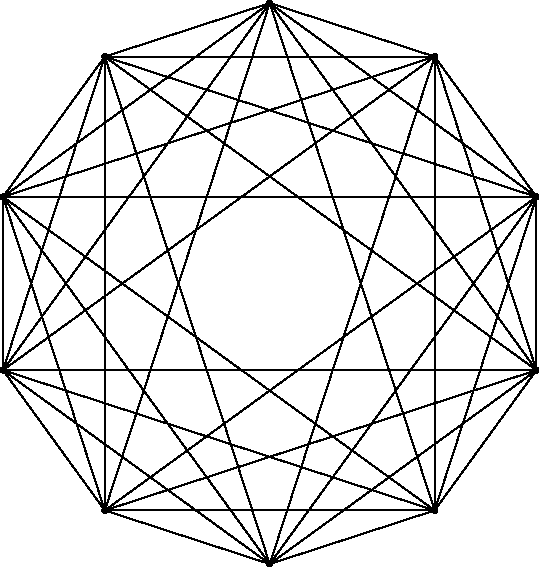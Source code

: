 size(10cm);

dot((3,1));
dot((2.412,0.809));
dot((2.049,0.309));
dot((2.049,-0.309));
dot((2.412,-0.809));
dot((3,-1));
dot((3.588,-0.809));
dot((3.951,-0.309));
dot((3.951,0.309));
dot((3.588,0.809));

draw((3,1)--(2.412,0.809));
draw((3,1)--(2.049,0.309));
draw((3,1)--(2.049,-0.309));
draw((3,1)--(2.412,-0.809));
draw((3,1)--(3.588,-0.809));
draw((3,1)--(3.951,-0.309));
draw((3,1)--(3.951,0.309));
draw((3,1)--(3.588,0.809));
draw((2.412,0.809)--(2.049,0.309));
draw((2.412,0.809)--(2.049,-0.309));
draw((2.412,0.809)--(2.412,-0.809));
draw((2.412,0.809)--(3,-1));
draw((2.412,0.809)--(3.951,-0.309));
draw((2.412,0.809)--(3.951,0.309));
draw((2.412,0.809)--(3.588,0.809));
draw((2.049,0.309)--(2.049,-0.309));
draw((2.049,0.309)--(2.412,-0.809));
draw((2.049,0.309)--(3,-1));
draw((2.049,0.309)--(3.588,-0.809));
draw((2.049,0.309)--(3.951,0.309));
draw((2.049,0.309)--(3.588,0.809));
draw((2.049,-0.309)--(2.412,-0.809));
draw((2.049,-0.309)--(3,-1));
draw((2.049,-0.309)--(3.588,-0.809));
draw((2.049,-0.309)--(3.951,-0.309));
draw((2.049,-0.309)--(3.588,0.809));
draw((2.412,-0.809)--(3,-1));
draw((2.412,-0.809)--(3.588,-0.809));
draw((2.412,-0.809)--(3.951,-0.309));
draw((2.412,-0.809)--(3.951,0.309));
draw((3,-1)--(3.588,-0.809));
draw((3,-1)--(3.951,-0.309));
draw((3,-1)--(3.951,0.309));
draw((3,-1)--(3.588,0.809));
draw((3.588,-0.809)--(3.951,-0.309));
draw((3.588,-0.809)--(3.951,0.309));
draw((3.588,-0.809)--(3.588,0.809));
draw((3.951,-0.309)--(3.951,0.309));
draw((3.951,-0.309)--(3.588,0.809));
draw((3.951,0.309)--(3.588,0.809));
